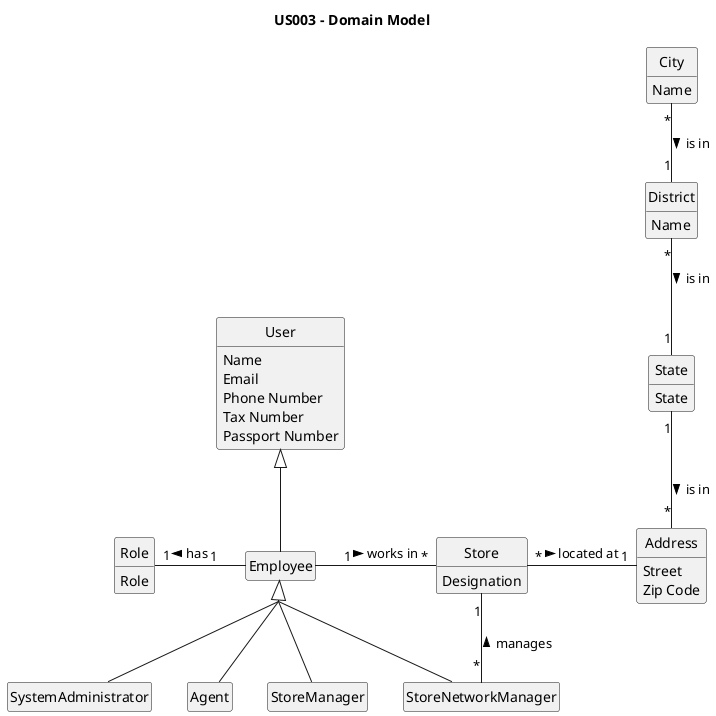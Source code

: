 @startuml
'https://plantuml.com/class-diagram

title US003 - Domain Model

skinparam monochrome true
skinparam packageStyle rectangle
skinparam shadowing false
hide empty members
skinparam groupInheritance 3
hide circle

class SystemAdministrator

class User

class Employee

class Role

class SystemAdministrator

class Agent

class StoreManager

class StoreNetworkManager

class Store

class Address

class User{
Name
Email
Phone Number
Tax Number
Passport Number
}

class Role {
Role
}

class Store {
Designation

}

class Address {
Street
Zip Code
}

class District{
Name
}

class City{
Name
}

class State{
State
}

class SystemAdministrator {
}

class Employee {

}



User <|-- Employee

Employee <|-- Agent
Employee <|-- StoreNetworkManager
Employee <|-- StoreManager
Employee <|-- SystemAdministrator


Store "*" - "1" Address : located at >
Employee "1" - "*" Store : works in >

Employee "1" -left "1" Role : has >

Store "1" -- "*" StoreNetworkManager : manages <

State "1" -- "*" Address : is in >

District "*" -- "1" State : is in >

City "*" -- "1" District :is in >


@enduml